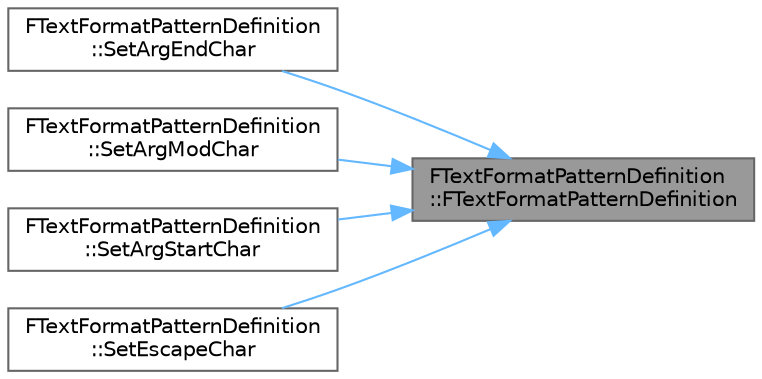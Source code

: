 digraph "FTextFormatPatternDefinition::FTextFormatPatternDefinition"
{
 // INTERACTIVE_SVG=YES
 // LATEX_PDF_SIZE
  bgcolor="transparent";
  edge [fontname=Helvetica,fontsize=10,labelfontname=Helvetica,labelfontsize=10];
  node [fontname=Helvetica,fontsize=10,shape=box,height=0.2,width=0.4];
  rankdir="RL";
  Node1 [id="Node000001",label="FTextFormatPatternDefinition\l::FTextFormatPatternDefinition",height=0.2,width=0.4,color="gray40", fillcolor="grey60", style="filled", fontcolor="black",tooltip="Constructor."];
  Node1 -> Node2 [id="edge1_Node000001_Node000002",dir="back",color="steelblue1",style="solid",tooltip=" "];
  Node2 [id="Node000002",label="FTextFormatPatternDefinition\l::SetArgEndChar",height=0.2,width=0.4,color="grey40", fillcolor="white", style="filled",URL="$d0/d69/classFTextFormatPatternDefinition.html#a2d71e0ef7462c076f20f0f5c0ddaf1df",tooltip=" "];
  Node1 -> Node3 [id="edge2_Node000001_Node000003",dir="back",color="steelblue1",style="solid",tooltip=" "];
  Node3 [id="Node000003",label="FTextFormatPatternDefinition\l::SetArgModChar",height=0.2,width=0.4,color="grey40", fillcolor="white", style="filled",URL="$d0/d69/classFTextFormatPatternDefinition.html#a9357b1bb2632d356b0d3e0eada5da227",tooltip=" "];
  Node1 -> Node4 [id="edge3_Node000001_Node000004",dir="back",color="steelblue1",style="solid",tooltip=" "];
  Node4 [id="Node000004",label="FTextFormatPatternDefinition\l::SetArgStartChar",height=0.2,width=0.4,color="grey40", fillcolor="white", style="filled",URL="$d0/d69/classFTextFormatPatternDefinition.html#ac02228bff0819c22596c369ef94cb15e",tooltip=" "];
  Node1 -> Node5 [id="edge4_Node000001_Node000005",dir="back",color="steelblue1",style="solid",tooltip=" "];
  Node5 [id="Node000005",label="FTextFormatPatternDefinition\l::SetEscapeChar",height=0.2,width=0.4,color="grey40", fillcolor="white", style="filled",URL="$d0/d69/classFTextFormatPatternDefinition.html#ae80dc73f4c854566747fd5e501656914",tooltip=" "];
}

